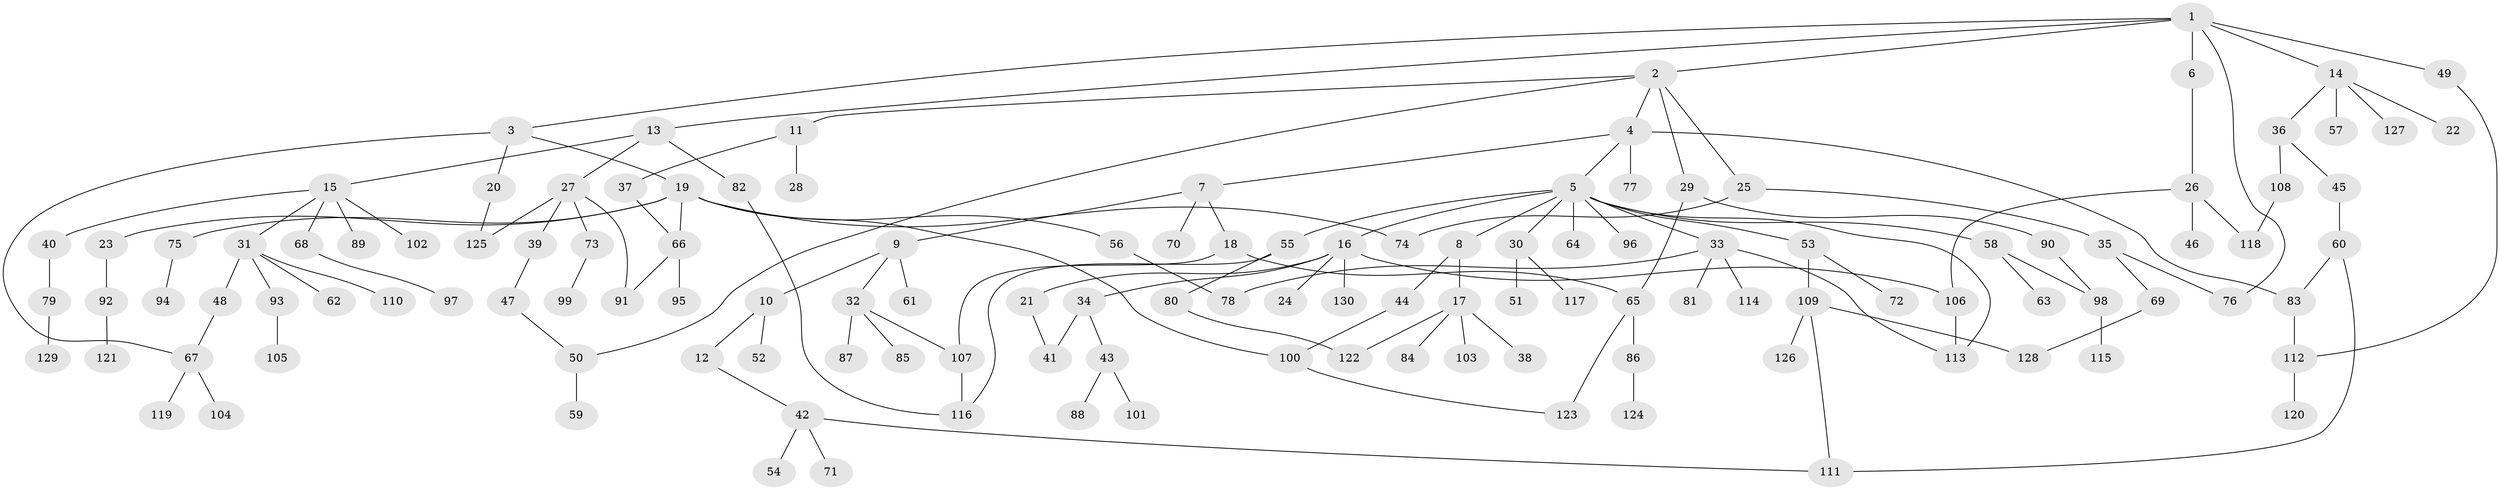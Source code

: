 // coarse degree distribution, {9: 0.02127659574468085, 10: 0.010638297872340425, 2: 0.22340425531914893, 4: 0.10638297872340426, 3: 0.1702127659574468, 6: 0.02127659574468085, 5: 0.05319148936170213, 7: 0.010638297872340425, 1: 0.3829787234042553}
// Generated by graph-tools (version 1.1) at 2025/23/03/03/25 07:23:32]
// undirected, 130 vertices, 155 edges
graph export_dot {
graph [start="1"]
  node [color=gray90,style=filled];
  1;
  2;
  3;
  4;
  5;
  6;
  7;
  8;
  9;
  10;
  11;
  12;
  13;
  14;
  15;
  16;
  17;
  18;
  19;
  20;
  21;
  22;
  23;
  24;
  25;
  26;
  27;
  28;
  29;
  30;
  31;
  32;
  33;
  34;
  35;
  36;
  37;
  38;
  39;
  40;
  41;
  42;
  43;
  44;
  45;
  46;
  47;
  48;
  49;
  50;
  51;
  52;
  53;
  54;
  55;
  56;
  57;
  58;
  59;
  60;
  61;
  62;
  63;
  64;
  65;
  66;
  67;
  68;
  69;
  70;
  71;
  72;
  73;
  74;
  75;
  76;
  77;
  78;
  79;
  80;
  81;
  82;
  83;
  84;
  85;
  86;
  87;
  88;
  89;
  90;
  91;
  92;
  93;
  94;
  95;
  96;
  97;
  98;
  99;
  100;
  101;
  102;
  103;
  104;
  105;
  106;
  107;
  108;
  109;
  110;
  111;
  112;
  113;
  114;
  115;
  116;
  117;
  118;
  119;
  120;
  121;
  122;
  123;
  124;
  125;
  126;
  127;
  128;
  129;
  130;
  1 -- 2;
  1 -- 3;
  1 -- 6;
  1 -- 13;
  1 -- 14;
  1 -- 49;
  1 -- 76;
  2 -- 4;
  2 -- 11;
  2 -- 25;
  2 -- 29;
  2 -- 50;
  3 -- 19;
  3 -- 20;
  3 -- 67;
  4 -- 5;
  4 -- 7;
  4 -- 77;
  4 -- 83;
  5 -- 8;
  5 -- 16;
  5 -- 30;
  5 -- 33;
  5 -- 53;
  5 -- 55;
  5 -- 58;
  5 -- 64;
  5 -- 96;
  5 -- 113;
  6 -- 26;
  7 -- 9;
  7 -- 18;
  7 -- 70;
  8 -- 17;
  8 -- 44;
  9 -- 10;
  9 -- 32;
  9 -- 61;
  10 -- 12;
  10 -- 52;
  11 -- 28;
  11 -- 37;
  12 -- 42;
  13 -- 15;
  13 -- 27;
  13 -- 82;
  14 -- 22;
  14 -- 36;
  14 -- 57;
  14 -- 127;
  15 -- 31;
  15 -- 40;
  15 -- 68;
  15 -- 89;
  15 -- 102;
  16 -- 21;
  16 -- 24;
  16 -- 34;
  16 -- 106;
  16 -- 130;
  17 -- 38;
  17 -- 84;
  17 -- 103;
  17 -- 122;
  18 -- 65;
  18 -- 107;
  19 -- 23;
  19 -- 56;
  19 -- 74;
  19 -- 75;
  19 -- 100;
  19 -- 66;
  20 -- 125;
  21 -- 41;
  23 -- 92;
  25 -- 35;
  25 -- 74;
  26 -- 46;
  26 -- 106;
  26 -- 118;
  27 -- 39;
  27 -- 73;
  27 -- 125;
  27 -- 91;
  29 -- 90;
  29 -- 65;
  30 -- 51;
  30 -- 117;
  31 -- 48;
  31 -- 62;
  31 -- 93;
  31 -- 110;
  32 -- 85;
  32 -- 87;
  32 -- 107;
  33 -- 81;
  33 -- 114;
  33 -- 113;
  33 -- 78;
  34 -- 41;
  34 -- 43;
  35 -- 69;
  35 -- 76;
  36 -- 45;
  36 -- 108;
  37 -- 66;
  39 -- 47;
  40 -- 79;
  42 -- 54;
  42 -- 71;
  42 -- 111;
  43 -- 88;
  43 -- 101;
  44 -- 100;
  45 -- 60;
  47 -- 50;
  48 -- 67;
  49 -- 112;
  50 -- 59;
  53 -- 72;
  53 -- 109;
  55 -- 80;
  55 -- 116;
  56 -- 78;
  58 -- 63;
  58 -- 98;
  60 -- 83;
  60 -- 111;
  65 -- 86;
  65 -- 123;
  66 -- 91;
  66 -- 95;
  67 -- 104;
  67 -- 119;
  68 -- 97;
  69 -- 128;
  73 -- 99;
  75 -- 94;
  79 -- 129;
  80 -- 122;
  82 -- 116;
  83 -- 112;
  86 -- 124;
  90 -- 98;
  92 -- 121;
  93 -- 105;
  98 -- 115;
  100 -- 123;
  106 -- 113;
  107 -- 116;
  108 -- 118;
  109 -- 126;
  109 -- 111;
  109 -- 128;
  112 -- 120;
}
